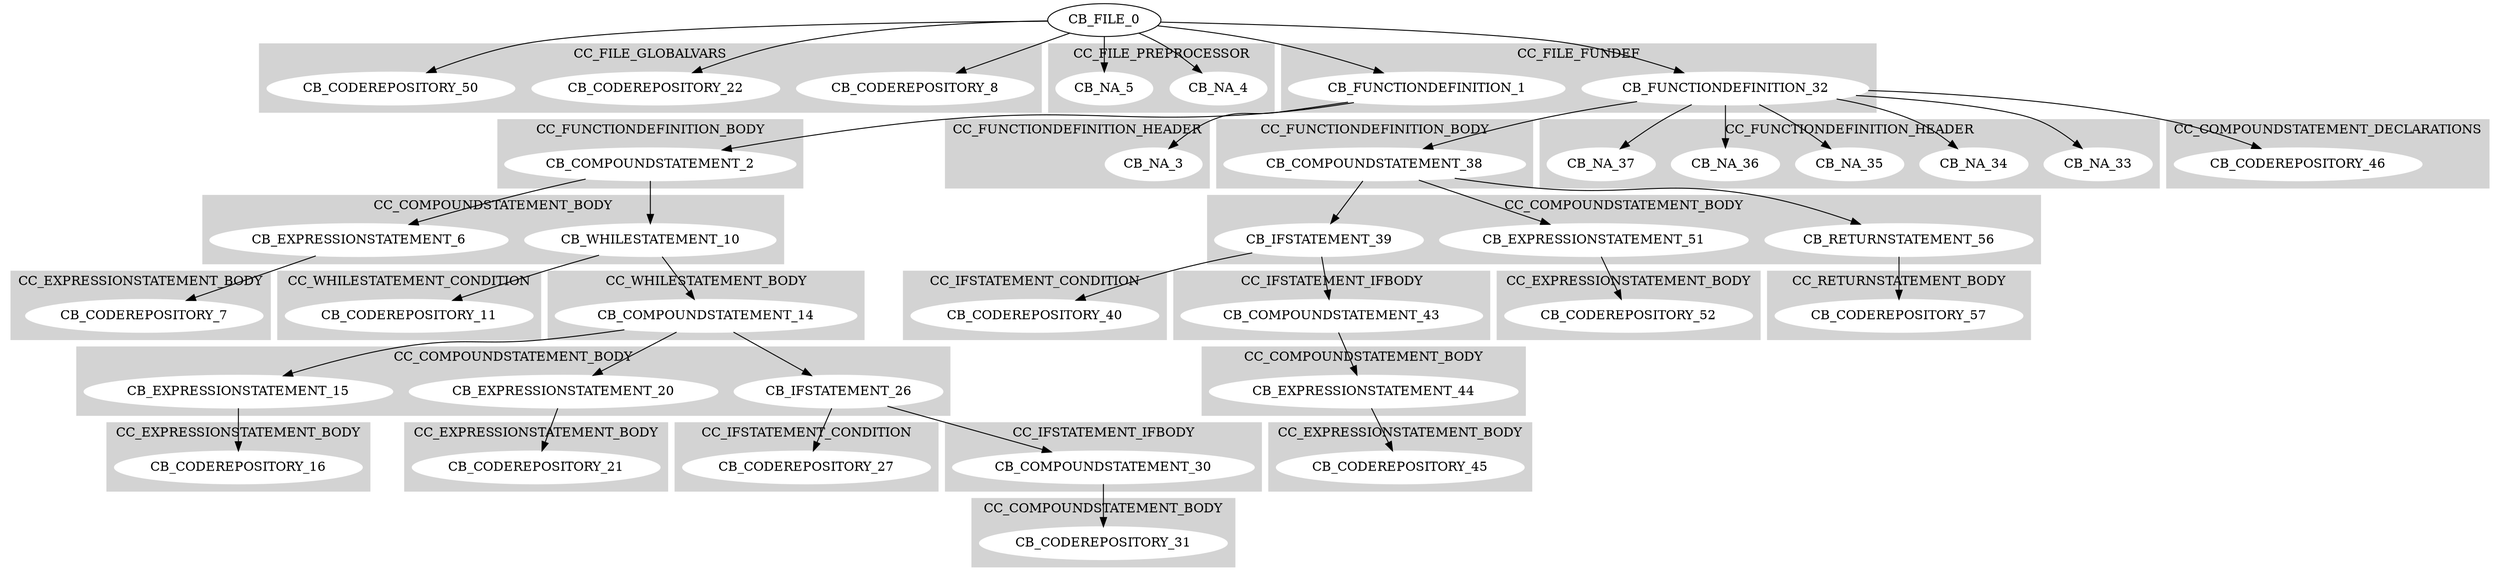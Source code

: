 digraph {
	subgraph cluster0{
		node [style=filled,color=white];
		style=filled;
		color=lightgrey;
		CB_CODEREPOSITORY_8;CB_CODEREPOSITORY_22;CB_CODEREPOSITORY_50;
		label=CC_FILE_GLOBALVARS;
	}
	subgraph cluster1{
		node [style=filled,color=white];
		style=filled;
		color=lightgrey;
		CB_NA_4;CB_NA_5;
		label=CC_FILE_PREPROCESSOR;
	}
	subgraph cluster2{
		node [style=filled,color=white];
		style=filled;
		color=lightgrey;
		CB_FUNCTIONDEFINITION_1;CB_FUNCTIONDEFINITION_32;
		label=CC_FILE_FUNDEF;
	}
"CB_FILE_0"->"CB_NA_4"
"CB_FILE_0"->"CB_NA_5"
"CB_FILE_0"->"CB_CODEREPOSITORY_8"
"CB_FILE_0"->"CB_CODEREPOSITORY_22"
"CB_FILE_0"->"CB_CODEREPOSITORY_50"
	subgraph cluster3{
		node [style=filled,color=white];
		style=filled;
		color=lightgrey;
		CB_COMPOUNDSTATEMENT_2;
		label=CC_FUNCTIONDEFINITION_BODY;
	}
	subgraph cluster4{
		node [style=filled,color=white];
		style=filled;
		color=lightgrey;
		CB_NA_3;
		label=CC_FUNCTIONDEFINITION_HEADER;
	}
"CB_FUNCTIONDEFINITION_1"->"CB_NA_3"
	subgraph cluster5{
		node [style=filled,color=white];
		style=filled;
		color=lightgrey;
		CB_EXPRESSIONSTATEMENT_6;CB_WHILESTATEMENT_10;
		label=CC_COMPOUNDSTATEMENT_BODY;
	}
	subgraph cluster6{
		node [style=filled,color=white];
		style=filled;
		color=lightgrey;
		CB_CODEREPOSITORY_7;
		label=CC_EXPRESSIONSTATEMENT_BODY;
	}
"CB_EXPRESSIONSTATEMENT_6"->"CB_CODEREPOSITORY_7"
"CB_COMPOUNDSTATEMENT_2"->"CB_EXPRESSIONSTATEMENT_6"
	subgraph cluster7{
		node [style=filled,color=white];
		style=filled;
		color=lightgrey;
		CB_CODEREPOSITORY_11;
		label=CC_WHILESTATEMENT_CONDITION;
	}
	subgraph cluster8{
		node [style=filled,color=white];
		style=filled;
		color=lightgrey;
		CB_COMPOUNDSTATEMENT_14;
		label=CC_WHILESTATEMENT_BODY;
	}
"CB_WHILESTATEMENT_10"->"CB_CODEREPOSITORY_11"
	subgraph cluster9{
		node [style=filled,color=white];
		style=filled;
		color=lightgrey;
		CB_EXPRESSIONSTATEMENT_15;CB_EXPRESSIONSTATEMENT_20;CB_IFSTATEMENT_26;
		label=CC_COMPOUNDSTATEMENT_BODY;
	}
	subgraph cluster10{
		node [style=filled,color=white];
		style=filled;
		color=lightgrey;
		CB_CODEREPOSITORY_16;
		label=CC_EXPRESSIONSTATEMENT_BODY;
	}
"CB_EXPRESSIONSTATEMENT_15"->"CB_CODEREPOSITORY_16"
"CB_COMPOUNDSTATEMENT_14"->"CB_EXPRESSIONSTATEMENT_15"
	subgraph cluster11{
		node [style=filled,color=white];
		style=filled;
		color=lightgrey;
		CB_CODEREPOSITORY_21;
		label=CC_EXPRESSIONSTATEMENT_BODY;
	}
"CB_EXPRESSIONSTATEMENT_20"->"CB_CODEREPOSITORY_21"
"CB_COMPOUNDSTATEMENT_14"->"CB_EXPRESSIONSTATEMENT_20"
	subgraph cluster12{
		node [style=filled,color=white];
		style=filled;
		color=lightgrey;
		CB_CODEREPOSITORY_27;
		label=CC_IFSTATEMENT_CONDITION;
	}
	subgraph cluster13{
		node [style=filled,color=white];
		style=filled;
		color=lightgrey;
		CB_COMPOUNDSTATEMENT_30;
		label=CC_IFSTATEMENT_IFBODY;
	}
"CB_IFSTATEMENT_26"->"CB_CODEREPOSITORY_27"
	subgraph cluster14{
		node [style=filled,color=white];
		style=filled;
		color=lightgrey;
		CB_CODEREPOSITORY_31;
		label=CC_COMPOUNDSTATEMENT_BODY;
	}
"CB_COMPOUNDSTATEMENT_30"->"CB_CODEREPOSITORY_31"
"CB_IFSTATEMENT_26"->"CB_COMPOUNDSTATEMENT_30"
"CB_COMPOUNDSTATEMENT_14"->"CB_IFSTATEMENT_26"
"CB_WHILESTATEMENT_10"->"CB_COMPOUNDSTATEMENT_14"
"CB_COMPOUNDSTATEMENT_2"->"CB_WHILESTATEMENT_10"
"CB_FUNCTIONDEFINITION_1"->"CB_COMPOUNDSTATEMENT_2"
"CB_FILE_0"->"CB_FUNCTIONDEFINITION_1"
	subgraph cluster15{
		node [style=filled,color=white];
		style=filled;
		color=lightgrey;
		CB_COMPOUNDSTATEMENT_38;
		label=CC_FUNCTIONDEFINITION_BODY;
	}
	subgraph cluster16{
		node [style=filled,color=white];
		style=filled;
		color=lightgrey;
		CB_NA_33;CB_NA_34;CB_NA_35;CB_NA_36;CB_NA_37;
		label=CC_FUNCTIONDEFINITION_HEADER;
	}
"CB_FUNCTIONDEFINITION_32"->"CB_NA_33"
"CB_FUNCTIONDEFINITION_32"->"CB_NA_34"
"CB_FUNCTIONDEFINITION_32"->"CB_NA_35"
"CB_FUNCTIONDEFINITION_32"->"CB_NA_36"
"CB_FUNCTIONDEFINITION_32"->"CB_NA_37"
	subgraph cluster17{
		node [style=filled,color=white];
		style=filled;
		color=lightgrey;
		CB_IFSTATEMENT_39;CB_EXPRESSIONSTATEMENT_51;CB_RETURNSTATEMENT_56;
		label=CC_COMPOUNDSTATEMENT_BODY;
	}
	subgraph cluster18{
		node [style=filled,color=white];
		style=filled;
		color=lightgrey;
		CB_CODEREPOSITORY_46;
		label=CC_COMPOUNDSTATEMENT_DECLARATIONS;
	}
"CB_FUNCTIONDEFINITION_32"->"CB_CODEREPOSITORY_46"
	subgraph cluster19{
		node [style=filled,color=white];
		style=filled;
		color=lightgrey;
		CB_CODEREPOSITORY_40;
		label=CC_IFSTATEMENT_CONDITION;
	}
	subgraph cluster20{
		node [style=filled,color=white];
		style=filled;
		color=lightgrey;
		CB_COMPOUNDSTATEMENT_43;
		label=CC_IFSTATEMENT_IFBODY;
	}
"CB_IFSTATEMENT_39"->"CB_CODEREPOSITORY_40"
	subgraph cluster21{
		node [style=filled,color=white];
		style=filled;
		color=lightgrey;
		CB_EXPRESSIONSTATEMENT_44;
		label=CC_COMPOUNDSTATEMENT_BODY;
	}
	subgraph cluster22{
		node [style=filled,color=white];
		style=filled;
		color=lightgrey;
		CB_CODEREPOSITORY_45;
		label=CC_EXPRESSIONSTATEMENT_BODY;
	}
"CB_EXPRESSIONSTATEMENT_44"->"CB_CODEREPOSITORY_45"
"CB_COMPOUNDSTATEMENT_43"->"CB_EXPRESSIONSTATEMENT_44"
"CB_IFSTATEMENT_39"->"CB_COMPOUNDSTATEMENT_43"
"CB_COMPOUNDSTATEMENT_38"->"CB_IFSTATEMENT_39"
	subgraph cluster23{
		node [style=filled,color=white];
		style=filled;
		color=lightgrey;
		CB_CODEREPOSITORY_52;
		label=CC_EXPRESSIONSTATEMENT_BODY;
	}
"CB_EXPRESSIONSTATEMENT_51"->"CB_CODEREPOSITORY_52"
"CB_COMPOUNDSTATEMENT_38"->"CB_EXPRESSIONSTATEMENT_51"
	subgraph cluster24{
		node [style=filled,color=white];
		style=filled;
		color=lightgrey;
		CB_CODEREPOSITORY_57;
		label=CC_RETURNSTATEMENT_BODY;
	}
"CB_RETURNSTATEMENT_56"->"CB_CODEREPOSITORY_57"
"CB_COMPOUNDSTATEMENT_38"->"CB_RETURNSTATEMENT_56"
"CB_FUNCTIONDEFINITION_32"->"CB_COMPOUNDSTATEMENT_38"
"CB_FILE_0"->"CB_FUNCTIONDEFINITION_32"
}
